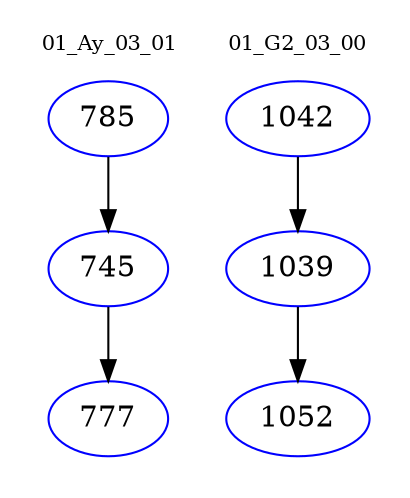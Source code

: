 digraph{
subgraph cluster_0 {
color = white
label = "01_Ay_03_01";
fontsize=10;
T0_785 [label="785", color="blue"]
T0_785 -> T0_745 [color="black"]
T0_745 [label="745", color="blue"]
T0_745 -> T0_777 [color="black"]
T0_777 [label="777", color="blue"]
}
subgraph cluster_1 {
color = white
label = "01_G2_03_00";
fontsize=10;
T1_1042 [label="1042", color="blue"]
T1_1042 -> T1_1039 [color="black"]
T1_1039 [label="1039", color="blue"]
T1_1039 -> T1_1052 [color="black"]
T1_1052 [label="1052", color="blue"]
}
}

